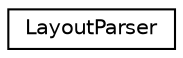 digraph "类继承关系图"
{
 // INTERACTIVE_SVG=YES
 // LATEX_PDF_SIZE
  edge [fontname="Helvetica",fontsize="10",labelfontname="Helvetica",labelfontsize="10"];
  node [fontname="Helvetica",fontsize="10",shape=record];
  rankdir="LR";
  Node0 [label="LayoutParser",height=0.2,width=0.4,color="black", fillcolor="white", style="filled",URL="$d3/de9/class_layout_parser.html",tooltip=" "];
}
